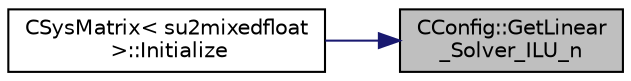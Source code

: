 digraph "CConfig::GetLinear_Solver_ILU_n"
{
 // LATEX_PDF_SIZE
  edge [fontname="Helvetica",fontsize="10",labelfontname="Helvetica",labelfontsize="10"];
  node [fontname="Helvetica",fontsize="10",shape=record];
  rankdir="RL";
  Node1 [label="CConfig::GetLinear\l_Solver_ILU_n",height=0.2,width=0.4,color="black", fillcolor="grey75", style="filled", fontcolor="black",tooltip="Get the ILU fill-in level for the linear solver."];
  Node1 -> Node2 [dir="back",color="midnightblue",fontsize="10",style="solid",fontname="Helvetica"];
  Node2 [label="CSysMatrix\< su2mixedfloat\l \>::Initialize",height=0.2,width=0.4,color="black", fillcolor="white", style="filled",URL="$classCSysMatrix.html#ae17220ac30c2abcc7fdd3c5dc8f04571",tooltip="Initializes the sparse matrix."];
}
